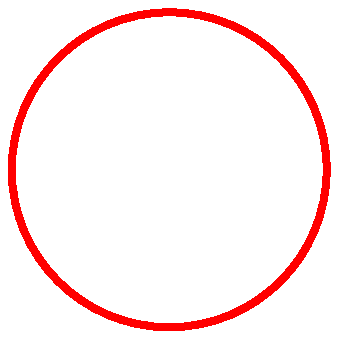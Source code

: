 % Mesh
beginfig(1);

transform to_center;
to_center = identity shifted (30mm, 30mm);

pickup pencircle scaled 1mm;
z101 = up * 20mm;
z102 = left * 20mm;
z103 = down * 20mm;
z104 = right * 20mm;
draw z101..z102..z103..z104..cycle transformed to_center withcolor red;

endfig;
end;

